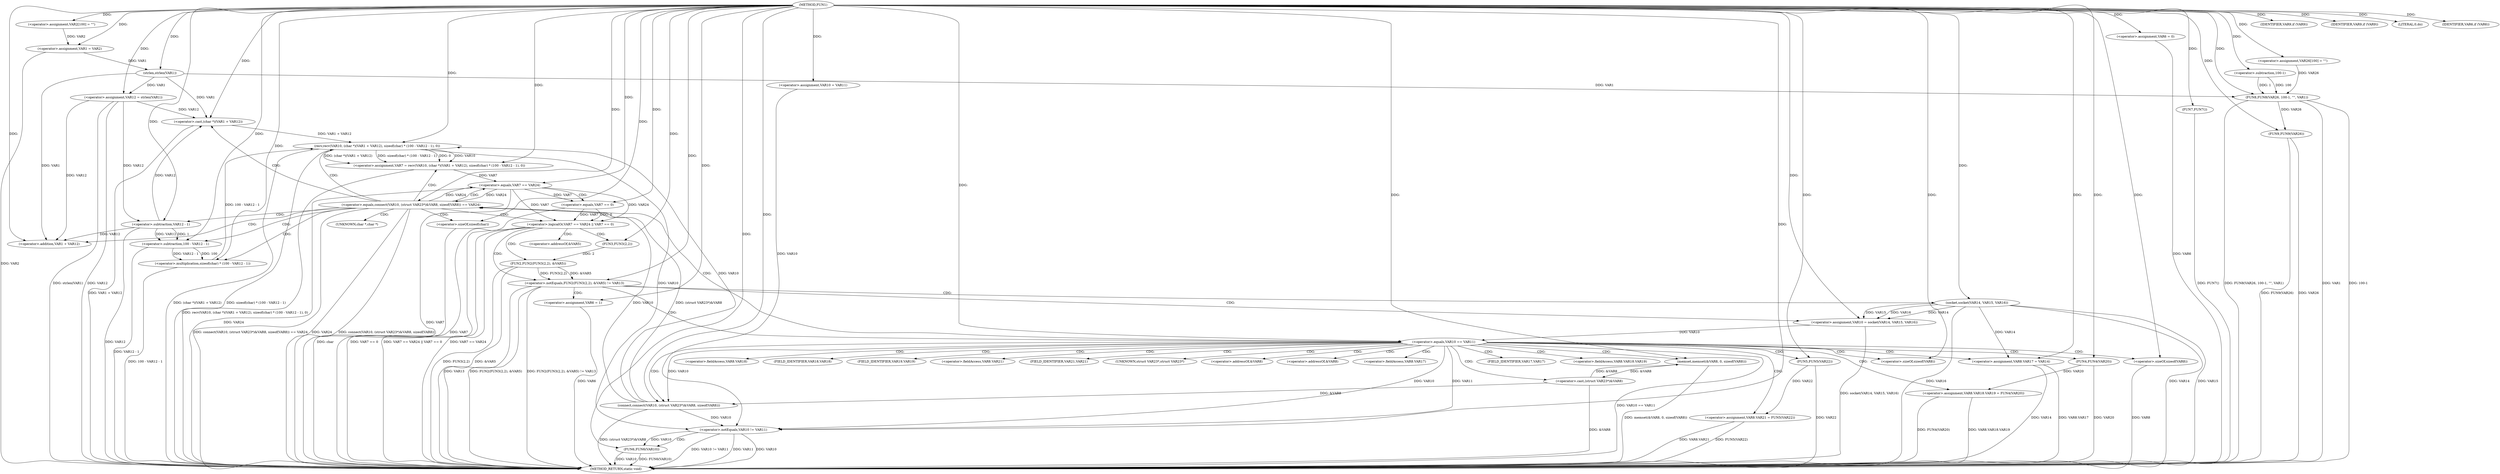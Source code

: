 digraph FUN1 {  
"1000100" [label = "(METHOD,FUN1)" ]
"1000258" [label = "(METHOD_RETURN,static void)" ]
"1000104" [label = "(<operator>.assignment,VAR2[100] = \"\")" ]
"1000107" [label = "(<operator>.assignment,VAR1 = VAR2)" ]
"1000115" [label = "(<operator>.assignment,VAR6 = 0)" ]
"1000122" [label = "(<operator>.assignment,VAR10 = VAR11)" ]
"1000126" [label = "(<operator>.assignment,VAR12 = strlen(VAR1))" ]
"1000128" [label = "(strlen,strlen(VAR1))" ]
"1000133" [label = "(<operator>.notEquals,FUN2(FUN3(2,2), &VAR5) != VAR13)" ]
"1000134" [label = "(FUN2,FUN2(FUN3(2,2), &VAR5))" ]
"1000135" [label = "(FUN3,FUN3(2,2))" ]
"1000143" [label = "(<operator>.assignment,VAR6 = 1)" ]
"1000146" [label = "(<operator>.assignment,VAR10 = socket(VAR14, VAR15, VAR16))" ]
"1000148" [label = "(socket,socket(VAR14, VAR15, VAR16))" ]
"1000153" [label = "(<operator>.equals,VAR10 == VAR11)" ]
"1000158" [label = "(memset,memset(&VAR8, 0, sizeof(VAR8)))" ]
"1000162" [label = "(<operator>.sizeOf,sizeof(VAR8))" ]
"1000164" [label = "(<operator>.assignment,VAR8.VAR17 = VAR14)" ]
"1000169" [label = "(<operator>.assignment,VAR8.VAR18.VAR19 = FUN4(VAR20))" ]
"1000175" [label = "(FUN4,FUN4(VAR20))" ]
"1000177" [label = "(<operator>.assignment,VAR8.VAR21 = FUN5(VAR22))" ]
"1000181" [label = "(FUN5,FUN5(VAR22))" ]
"1000184" [label = "(<operator>.equals,connect(VAR10, (struct VAR23*)&VAR8, sizeof(VAR8)) == VAR24)" ]
"1000185" [label = "(connect,connect(VAR10, (struct VAR23*)&VAR8, sizeof(VAR8)))" ]
"1000187" [label = "(<operator>.cast,(struct VAR23*)&VAR8)" ]
"1000191" [label = "(<operator>.sizeOf,sizeof(VAR8))" ]
"1000196" [label = "(<operator>.assignment,VAR7 = recv(VAR10, (char *)(VAR1 + VAR12), sizeof(char) * (100 - VAR12 - 1), 0))" ]
"1000198" [label = "(recv,recv(VAR10, (char *)(VAR1 + VAR12), sizeof(char) * (100 - VAR12 - 1), 0))" ]
"1000200" [label = "(<operator>.cast,(char *)(VAR1 + VAR12))" ]
"1000202" [label = "(<operator>.addition,VAR1 + VAR12)" ]
"1000205" [label = "(<operator>.multiplication,sizeof(char) * (100 - VAR12 - 1))" ]
"1000206" [label = "(<operator>.sizeOf,sizeof(char))" ]
"1000208" [label = "(<operator>.subtraction,100 - VAR12 - 1)" ]
"1000210" [label = "(<operator>.subtraction,VAR12 - 1)" ]
"1000215" [label = "(<operator>.logicalOr,VAR7 == VAR24 || VAR7 == 0)" ]
"1000216" [label = "(<operator>.equals,VAR7 == VAR24)" ]
"1000219" [label = "(<operator>.equals,VAR7 == 0)" ]
"1000225" [label = "(IDENTIFIER,VAR9,if (VAR9))" ]
"1000228" [label = "(IDENTIFIER,VAR9,if (VAR9))" ]
"1000230" [label = "(LITERAL,0,do)" ]
"1000232" [label = "(<operator>.notEquals,VAR10 != VAR11)" ]
"1000236" [label = "(FUN6,FUN6(VAR10))" ]
"1000239" [label = "(IDENTIFIER,VAR6,if (VAR6))" ]
"1000241" [label = "(FUN7,FUN7())" ]
"1000246" [label = "(<operator>.assignment,VAR26[100] = \"\")" ]
"1000249" [label = "(FUN8,FUN8(VAR26, 100-1, \"\", VAR1))" ]
"1000251" [label = "(<operator>.subtraction,100-1)" ]
"1000256" [label = "(FUN9,FUN9(VAR26))" ]
"1000138" [label = "(<operator>.addressOf,&VAR5)" ]
"1000159" [label = "(<operator>.addressOf,&VAR8)" ]
"1000165" [label = "(<operator>.fieldAccess,VAR8.VAR17)" ]
"1000167" [label = "(FIELD_IDENTIFIER,VAR17,VAR17)" ]
"1000170" [label = "(<operator>.fieldAccess,VAR8.VAR18.VAR19)" ]
"1000171" [label = "(<operator>.fieldAccess,VAR8.VAR18)" ]
"1000173" [label = "(FIELD_IDENTIFIER,VAR18,VAR18)" ]
"1000174" [label = "(FIELD_IDENTIFIER,VAR19,VAR19)" ]
"1000178" [label = "(<operator>.fieldAccess,VAR8.VAR21)" ]
"1000180" [label = "(FIELD_IDENTIFIER,VAR21,VAR21)" ]
"1000188" [label = "(UNKNOWN,struct VAR23*,struct VAR23*)" ]
"1000189" [label = "(<operator>.addressOf,&VAR8)" ]
"1000201" [label = "(UNKNOWN,char *,char *)" ]
  "1000185" -> "1000258"  [ label = "DDG: (struct VAR23*)&VAR8"] 
  "1000249" -> "1000258"  [ label = "DDG: 100-1"] 
  "1000236" -> "1000258"  [ label = "DDG: VAR10"] 
  "1000184" -> "1000258"  [ label = "DDG: connect(VAR10, (struct VAR23*)&VAR8, sizeof(VAR8))"] 
  "1000215" -> "1000258"  [ label = "DDG: VAR7 == 0"] 
  "1000177" -> "1000258"  [ label = "DDG: FUN5(VAR22)"] 
  "1000133" -> "1000258"  [ label = "DDG: FUN2(FUN3(2,2), &VAR5) != VAR13"] 
  "1000232" -> "1000258"  [ label = "DDG: VAR10 != VAR11"] 
  "1000181" -> "1000258"  [ label = "DDG: VAR22"] 
  "1000177" -> "1000258"  [ label = "DDG: VAR8.VAR21"] 
  "1000164" -> "1000258"  [ label = "DDG: VAR14"] 
  "1000208" -> "1000258"  [ label = "DDG: VAR12 - 1"] 
  "1000236" -> "1000258"  [ label = "DDG: FUN6(VAR10)"] 
  "1000148" -> "1000258"  [ label = "DDG: VAR16"] 
  "1000232" -> "1000258"  [ label = "DDG: VAR10"] 
  "1000198" -> "1000258"  [ label = "DDG: (char *)(VAR1 + VAR12)"] 
  "1000215" -> "1000258"  [ label = "DDG: VAR7 == VAR24"] 
  "1000249" -> "1000258"  [ label = "DDG: VAR1"] 
  "1000216" -> "1000258"  [ label = "DDG: VAR7"] 
  "1000187" -> "1000258"  [ label = "DDG: &VAR8"] 
  "1000133" -> "1000258"  [ label = "DDG: VAR13"] 
  "1000184" -> "1000258"  [ label = "DDG: connect(VAR10, (struct VAR23*)&VAR8, sizeof(VAR8)) == VAR24"] 
  "1000158" -> "1000258"  [ label = "DDG: memset(&VAR8, 0, sizeof(VAR8))"] 
  "1000143" -> "1000258"  [ label = "DDG: VAR6"] 
  "1000133" -> "1000258"  [ label = "DDG: FUN2(FUN3(2,2), &VAR5)"] 
  "1000216" -> "1000258"  [ label = "DDG: VAR24"] 
  "1000205" -> "1000258"  [ label = "DDG: 100 - VAR12 - 1"] 
  "1000148" -> "1000258"  [ label = "DDG: VAR14"] 
  "1000146" -> "1000258"  [ label = "DDG: socket(VAR14, VAR15, VAR16)"] 
  "1000175" -> "1000258"  [ label = "DDG: VAR20"] 
  "1000206" -> "1000258"  [ label = "DDG: char"] 
  "1000126" -> "1000258"  [ label = "DDG: VAR12"] 
  "1000153" -> "1000258"  [ label = "DDG: VAR10 == VAR11"] 
  "1000134" -> "1000258"  [ label = "DDG: FUN3(2,2)"] 
  "1000184" -> "1000258"  [ label = "DDG: VAR24"] 
  "1000210" -> "1000258"  [ label = "DDG: VAR12"] 
  "1000232" -> "1000258"  [ label = "DDG: VAR11"] 
  "1000219" -> "1000258"  [ label = "DDG: VAR7"] 
  "1000215" -> "1000258"  [ label = "DDG: VAR7 == VAR24 || VAR7 == 0"] 
  "1000169" -> "1000258"  [ label = "DDG: VAR8.VAR18.VAR19"] 
  "1000148" -> "1000258"  [ label = "DDG: VAR15"] 
  "1000256" -> "1000258"  [ label = "DDG: VAR26"] 
  "1000126" -> "1000258"  [ label = "DDG: strlen(VAR1)"] 
  "1000134" -> "1000258"  [ label = "DDG: &VAR5"] 
  "1000198" -> "1000258"  [ label = "DDG: sizeof(char) * (100 - VAR12 - 1)"] 
  "1000256" -> "1000258"  [ label = "DDG: FUN9(VAR26)"] 
  "1000241" -> "1000258"  [ label = "DDG: FUN7()"] 
  "1000115" -> "1000258"  [ label = "DDG: VAR6"] 
  "1000191" -> "1000258"  [ label = "DDG: VAR8"] 
  "1000169" -> "1000258"  [ label = "DDG: FUN4(VAR20)"] 
  "1000107" -> "1000258"  [ label = "DDG: VAR2"] 
  "1000249" -> "1000258"  [ label = "DDG: FUN8(VAR26, 100-1, \"\", VAR1)"] 
  "1000200" -> "1000258"  [ label = "DDG: VAR1 + VAR12"] 
  "1000196" -> "1000258"  [ label = "DDG: recv(VAR10, (char *)(VAR1 + VAR12), sizeof(char) * (100 - VAR12 - 1), 0)"] 
  "1000164" -> "1000258"  [ label = "DDG: VAR8.VAR17"] 
  "1000100" -> "1000104"  [ label = "DDG: "] 
  "1000104" -> "1000107"  [ label = "DDG: VAR2"] 
  "1000100" -> "1000107"  [ label = "DDG: "] 
  "1000100" -> "1000115"  [ label = "DDG: "] 
  "1000100" -> "1000122"  [ label = "DDG: "] 
  "1000128" -> "1000126"  [ label = "DDG: VAR1"] 
  "1000100" -> "1000126"  [ label = "DDG: "] 
  "1000107" -> "1000128"  [ label = "DDG: VAR1"] 
  "1000100" -> "1000128"  [ label = "DDG: "] 
  "1000134" -> "1000133"  [ label = "DDG: FUN3(2,2)"] 
  "1000134" -> "1000133"  [ label = "DDG: &VAR5"] 
  "1000135" -> "1000134"  [ label = "DDG: 2"] 
  "1000100" -> "1000135"  [ label = "DDG: "] 
  "1000100" -> "1000133"  [ label = "DDG: "] 
  "1000100" -> "1000143"  [ label = "DDG: "] 
  "1000148" -> "1000146"  [ label = "DDG: VAR14"] 
  "1000148" -> "1000146"  [ label = "DDG: VAR15"] 
  "1000148" -> "1000146"  [ label = "DDG: VAR16"] 
  "1000100" -> "1000146"  [ label = "DDG: "] 
  "1000100" -> "1000148"  [ label = "DDG: "] 
  "1000146" -> "1000153"  [ label = "DDG: VAR10"] 
  "1000100" -> "1000153"  [ label = "DDG: "] 
  "1000187" -> "1000158"  [ label = "DDG: &VAR8"] 
  "1000100" -> "1000158"  [ label = "DDG: "] 
  "1000100" -> "1000162"  [ label = "DDG: "] 
  "1000148" -> "1000164"  [ label = "DDG: VAR14"] 
  "1000100" -> "1000164"  [ label = "DDG: "] 
  "1000175" -> "1000169"  [ label = "DDG: VAR20"] 
  "1000100" -> "1000175"  [ label = "DDG: "] 
  "1000181" -> "1000177"  [ label = "DDG: VAR22"] 
  "1000100" -> "1000181"  [ label = "DDG: "] 
  "1000185" -> "1000184"  [ label = "DDG: VAR10"] 
  "1000185" -> "1000184"  [ label = "DDG: (struct VAR23*)&VAR8"] 
  "1000153" -> "1000185"  [ label = "DDG: VAR10"] 
  "1000100" -> "1000185"  [ label = "DDG: "] 
  "1000187" -> "1000185"  [ label = "DDG: &VAR8"] 
  "1000158" -> "1000187"  [ label = "DDG: &VAR8"] 
  "1000100" -> "1000191"  [ label = "DDG: "] 
  "1000216" -> "1000184"  [ label = "DDG: VAR24"] 
  "1000100" -> "1000184"  [ label = "DDG: "] 
  "1000198" -> "1000196"  [ label = "DDG: VAR10"] 
  "1000198" -> "1000196"  [ label = "DDG: (char *)(VAR1 + VAR12)"] 
  "1000198" -> "1000196"  [ label = "DDG: sizeof(char) * (100 - VAR12 - 1)"] 
  "1000198" -> "1000196"  [ label = "DDG: 0"] 
  "1000100" -> "1000196"  [ label = "DDG: "] 
  "1000185" -> "1000198"  [ label = "DDG: VAR10"] 
  "1000100" -> "1000198"  [ label = "DDG: "] 
  "1000200" -> "1000198"  [ label = "DDG: VAR1 + VAR12"] 
  "1000128" -> "1000200"  [ label = "DDG: VAR1"] 
  "1000100" -> "1000200"  [ label = "DDG: "] 
  "1000126" -> "1000200"  [ label = "DDG: VAR12"] 
  "1000210" -> "1000200"  [ label = "DDG: VAR12"] 
  "1000128" -> "1000202"  [ label = "DDG: VAR1"] 
  "1000100" -> "1000202"  [ label = "DDG: "] 
  "1000126" -> "1000202"  [ label = "DDG: VAR12"] 
  "1000210" -> "1000202"  [ label = "DDG: VAR12"] 
  "1000205" -> "1000198"  [ label = "DDG: 100 - VAR12 - 1"] 
  "1000100" -> "1000205"  [ label = "DDG: "] 
  "1000100" -> "1000206"  [ label = "DDG: "] 
  "1000208" -> "1000205"  [ label = "DDG: 100"] 
  "1000208" -> "1000205"  [ label = "DDG: VAR12 - 1"] 
  "1000100" -> "1000208"  [ label = "DDG: "] 
  "1000210" -> "1000208"  [ label = "DDG: VAR12"] 
  "1000210" -> "1000208"  [ label = "DDG: 1"] 
  "1000100" -> "1000210"  [ label = "DDG: "] 
  "1000126" -> "1000210"  [ label = "DDG: VAR12"] 
  "1000216" -> "1000215"  [ label = "DDG: VAR7"] 
  "1000216" -> "1000215"  [ label = "DDG: VAR24"] 
  "1000196" -> "1000216"  [ label = "DDG: VAR7"] 
  "1000100" -> "1000216"  [ label = "DDG: "] 
  "1000184" -> "1000216"  [ label = "DDG: VAR24"] 
  "1000219" -> "1000215"  [ label = "DDG: VAR7"] 
  "1000219" -> "1000215"  [ label = "DDG: 0"] 
  "1000216" -> "1000219"  [ label = "DDG: VAR7"] 
  "1000100" -> "1000219"  [ label = "DDG: "] 
  "1000100" -> "1000225"  [ label = "DDG: "] 
  "1000100" -> "1000228"  [ label = "DDG: "] 
  "1000100" -> "1000230"  [ label = "DDG: "] 
  "1000185" -> "1000232"  [ label = "DDG: VAR10"] 
  "1000122" -> "1000232"  [ label = "DDG: VAR10"] 
  "1000153" -> "1000232"  [ label = "DDG: VAR10"] 
  "1000198" -> "1000232"  [ label = "DDG: VAR10"] 
  "1000100" -> "1000232"  [ label = "DDG: "] 
  "1000153" -> "1000232"  [ label = "DDG: VAR11"] 
  "1000232" -> "1000236"  [ label = "DDG: VAR10"] 
  "1000100" -> "1000236"  [ label = "DDG: "] 
  "1000100" -> "1000239"  [ label = "DDG: "] 
  "1000100" -> "1000241"  [ label = "DDG: "] 
  "1000100" -> "1000246"  [ label = "DDG: "] 
  "1000246" -> "1000249"  [ label = "DDG: VAR26"] 
  "1000100" -> "1000249"  [ label = "DDG: "] 
  "1000251" -> "1000249"  [ label = "DDG: 100"] 
  "1000251" -> "1000249"  [ label = "DDG: 1"] 
  "1000100" -> "1000251"  [ label = "DDG: "] 
  "1000128" -> "1000249"  [ label = "DDG: VAR1"] 
  "1000249" -> "1000256"  [ label = "DDG: VAR26"] 
  "1000100" -> "1000256"  [ label = "DDG: "] 
  "1000133" -> "1000153"  [ label = "CDG: "] 
  "1000133" -> "1000148"  [ label = "CDG: "] 
  "1000133" -> "1000143"  [ label = "CDG: "] 
  "1000133" -> "1000146"  [ label = "CDG: "] 
  "1000153" -> "1000164"  [ label = "CDG: "] 
  "1000153" -> "1000174"  [ label = "CDG: "] 
  "1000153" -> "1000191"  [ label = "CDG: "] 
  "1000153" -> "1000180"  [ label = "CDG: "] 
  "1000153" -> "1000165"  [ label = "CDG: "] 
  "1000153" -> "1000189"  [ label = "CDG: "] 
  "1000153" -> "1000169"  [ label = "CDG: "] 
  "1000153" -> "1000178"  [ label = "CDG: "] 
  "1000153" -> "1000188"  [ label = "CDG: "] 
  "1000153" -> "1000159"  [ label = "CDG: "] 
  "1000153" -> "1000167"  [ label = "CDG: "] 
  "1000153" -> "1000173"  [ label = "CDG: "] 
  "1000153" -> "1000158"  [ label = "CDG: "] 
  "1000153" -> "1000175"  [ label = "CDG: "] 
  "1000153" -> "1000170"  [ label = "CDG: "] 
  "1000153" -> "1000171"  [ label = "CDG: "] 
  "1000153" -> "1000184"  [ label = "CDG: "] 
  "1000153" -> "1000177"  [ label = "CDG: "] 
  "1000153" -> "1000162"  [ label = "CDG: "] 
  "1000153" -> "1000187"  [ label = "CDG: "] 
  "1000153" -> "1000181"  [ label = "CDG: "] 
  "1000153" -> "1000185"  [ label = "CDG: "] 
  "1000184" -> "1000200"  [ label = "CDG: "] 
  "1000184" -> "1000208"  [ label = "CDG: "] 
  "1000184" -> "1000216"  [ label = "CDG: "] 
  "1000184" -> "1000196"  [ label = "CDG: "] 
  "1000184" -> "1000210"  [ label = "CDG: "] 
  "1000184" -> "1000215"  [ label = "CDG: "] 
  "1000184" -> "1000206"  [ label = "CDG: "] 
  "1000184" -> "1000205"  [ label = "CDG: "] 
  "1000184" -> "1000201"  [ label = "CDG: "] 
  "1000184" -> "1000202"  [ label = "CDG: "] 
  "1000184" -> "1000198"  [ label = "CDG: "] 
  "1000215" -> "1000135"  [ label = "CDG: "] 
  "1000215" -> "1000133"  [ label = "CDG: "] 
  "1000215" -> "1000138"  [ label = "CDG: "] 
  "1000215" -> "1000134"  [ label = "CDG: "] 
  "1000216" -> "1000219"  [ label = "CDG: "] 
  "1000232" -> "1000236"  [ label = "CDG: "] 
}
